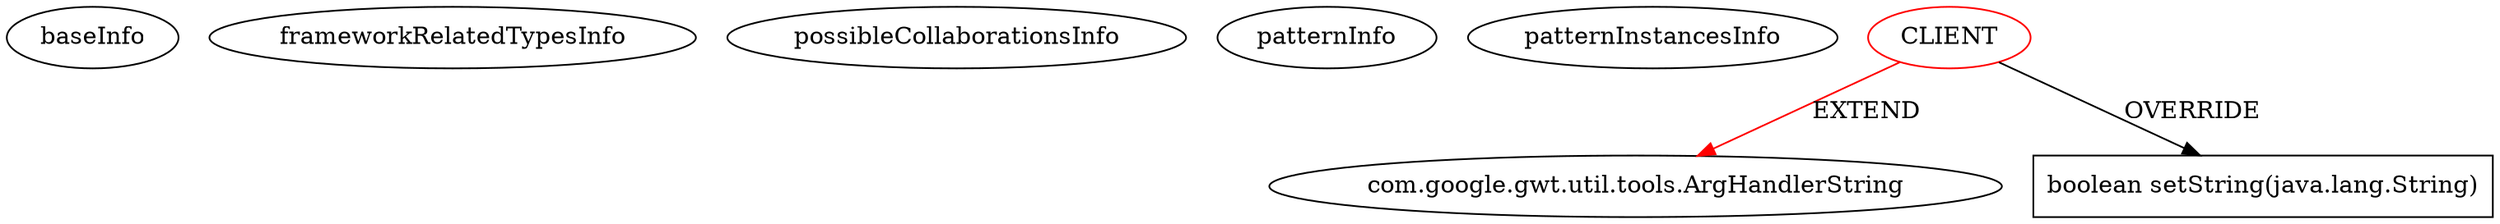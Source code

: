 digraph {
baseInfo[graphId=1469,category="pattern",isAnonymous=false,possibleRelation=false]
frameworkRelatedTypesInfo[0="com.google.gwt.util.tools.ArgHandlerString"]
possibleCollaborationsInfo[]
patternInfo[frequency=4.0,patternRootClient=0]
patternInstancesInfo[0="WeTheInternet-xapi-template~/WeTheInternet-xapi-template/xapi-template-master/src/main/java/wetheinter/net/dev/template/TemplateGeneratorOptions.java~TemplateLocationArg~475",1="WeTheInternet-xapi-template~/WeTheInternet-xapi-template/xapi-template-master/src/main/java/wetheinter/net/dev/template/TemplateGeneratorOptions.java~ExtraOptionsArg~476",2="WeTheInternet-xapi-template~/WeTheInternet-xapi-template/xapi-template-master/src/main/java/wetheinter/net/dev/template/TemplateGeneratorOptions.java~PayloadTypeArg~477",3="WeTheInternet-xapi-template~/WeTheInternet-xapi-template/xapi-template-master/src/main/java/wetheinter/net/dev/template/TemplateGeneratorOptions.java~TemplateOutputLocationArg~474"]
1[label="com.google.gwt.util.tools.ArgHandlerString",vertexType="FRAMEWORK_CLASS_TYPE",isFrameworkType=false]
0[label="CLIENT",vertexType="ROOT_CLIENT_CLASS_DECLARATION",isFrameworkType=false,color=red]
6[label="boolean setString(java.lang.String)",vertexType="OVERRIDING_METHOD_DECLARATION",isFrameworkType=false,shape=box]
0->6[label="OVERRIDE"]
0->1[label="EXTEND",color=red]
}
